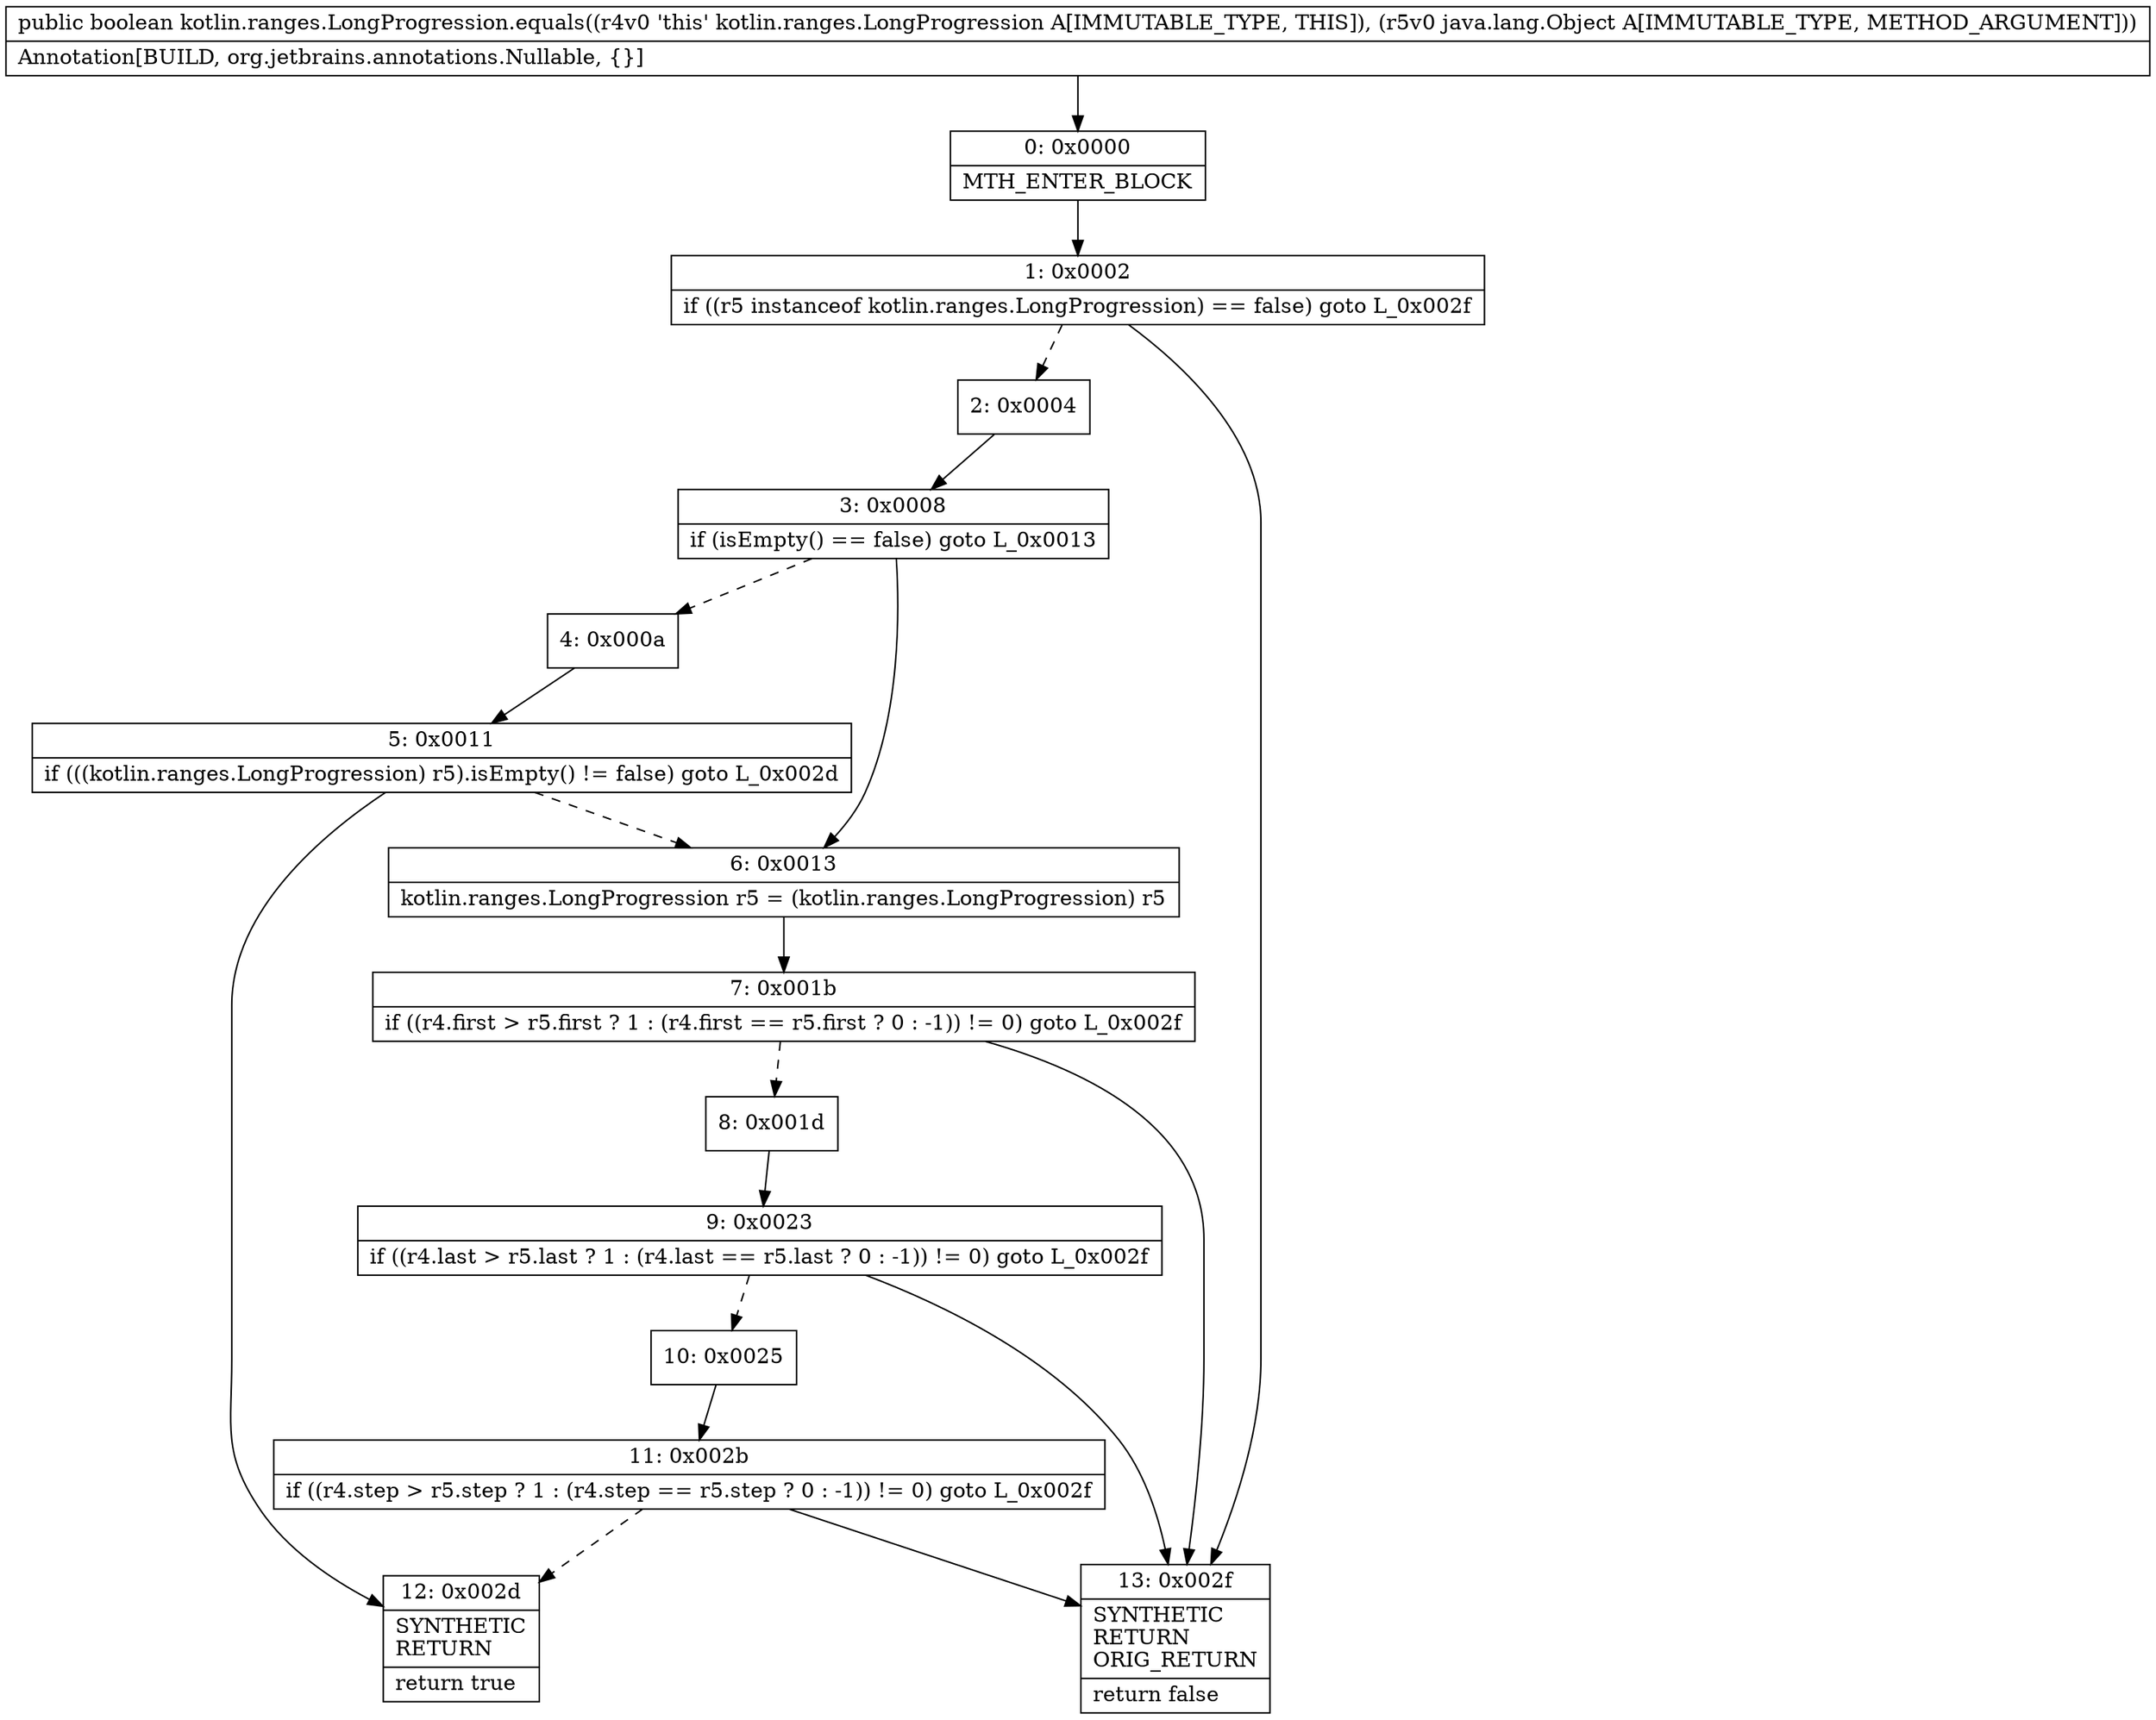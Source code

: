 digraph "CFG forkotlin.ranges.LongProgression.equals(Ljava\/lang\/Object;)Z" {
Node_0 [shape=record,label="{0\:\ 0x0000|MTH_ENTER_BLOCK\l}"];
Node_1 [shape=record,label="{1\:\ 0x0002|if ((r5 instanceof kotlin.ranges.LongProgression) == false) goto L_0x002f\l}"];
Node_2 [shape=record,label="{2\:\ 0x0004}"];
Node_3 [shape=record,label="{3\:\ 0x0008|if (isEmpty() == false) goto L_0x0013\l}"];
Node_4 [shape=record,label="{4\:\ 0x000a}"];
Node_5 [shape=record,label="{5\:\ 0x0011|if (((kotlin.ranges.LongProgression) r5).isEmpty() != false) goto L_0x002d\l}"];
Node_6 [shape=record,label="{6\:\ 0x0013|kotlin.ranges.LongProgression r5 = (kotlin.ranges.LongProgression) r5\l}"];
Node_7 [shape=record,label="{7\:\ 0x001b|if ((r4.first \> r5.first ? 1 : (r4.first == r5.first ? 0 : \-1)) != 0) goto L_0x002f\l}"];
Node_8 [shape=record,label="{8\:\ 0x001d}"];
Node_9 [shape=record,label="{9\:\ 0x0023|if ((r4.last \> r5.last ? 1 : (r4.last == r5.last ? 0 : \-1)) != 0) goto L_0x002f\l}"];
Node_10 [shape=record,label="{10\:\ 0x0025}"];
Node_11 [shape=record,label="{11\:\ 0x002b|if ((r4.step \> r5.step ? 1 : (r4.step == r5.step ? 0 : \-1)) != 0) goto L_0x002f\l}"];
Node_12 [shape=record,label="{12\:\ 0x002d|SYNTHETIC\lRETURN\l|return true\l}"];
Node_13 [shape=record,label="{13\:\ 0x002f|SYNTHETIC\lRETURN\lORIG_RETURN\l|return false\l}"];
MethodNode[shape=record,label="{public boolean kotlin.ranges.LongProgression.equals((r4v0 'this' kotlin.ranges.LongProgression A[IMMUTABLE_TYPE, THIS]), (r5v0 java.lang.Object A[IMMUTABLE_TYPE, METHOD_ARGUMENT]))  | Annotation[BUILD, org.jetbrains.annotations.Nullable, \{\}]\l}"];
MethodNode -> Node_0;
Node_0 -> Node_1;
Node_1 -> Node_2[style=dashed];
Node_1 -> Node_13;
Node_2 -> Node_3;
Node_3 -> Node_4[style=dashed];
Node_3 -> Node_6;
Node_4 -> Node_5;
Node_5 -> Node_6[style=dashed];
Node_5 -> Node_12;
Node_6 -> Node_7;
Node_7 -> Node_8[style=dashed];
Node_7 -> Node_13;
Node_8 -> Node_9;
Node_9 -> Node_10[style=dashed];
Node_9 -> Node_13;
Node_10 -> Node_11;
Node_11 -> Node_12[style=dashed];
Node_11 -> Node_13;
}

